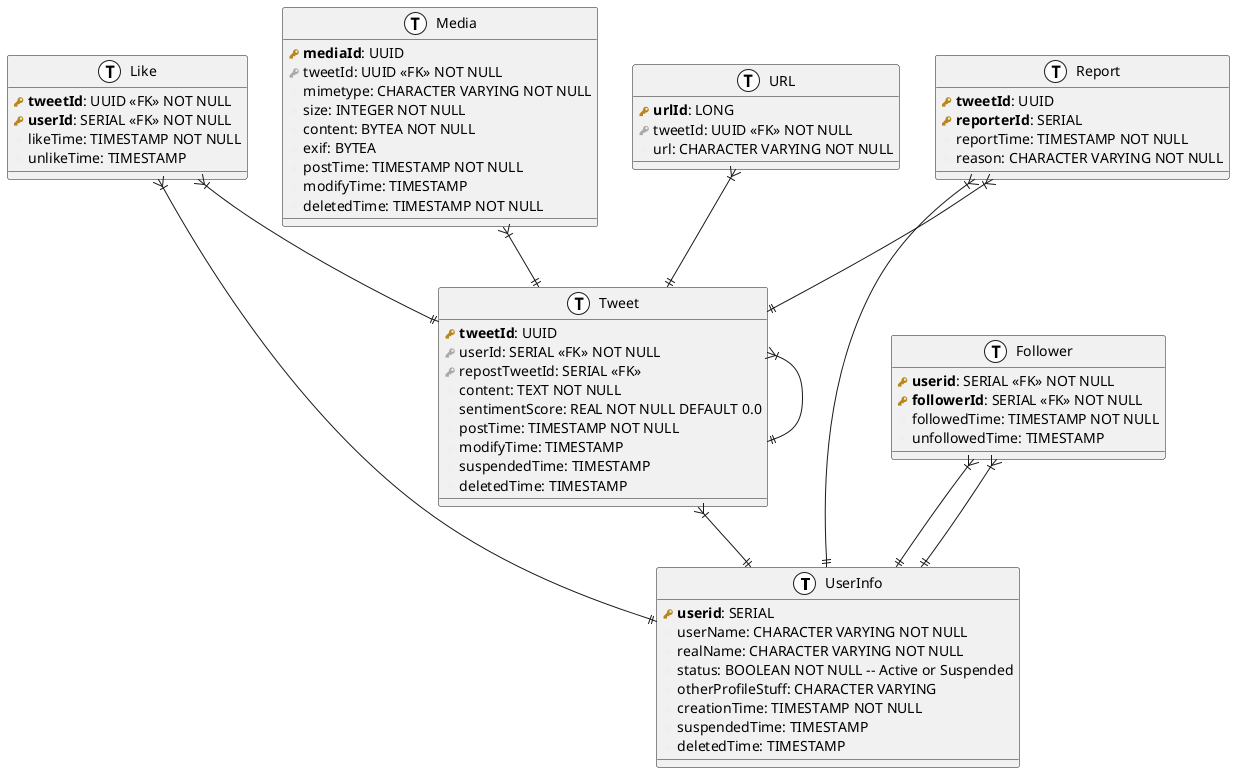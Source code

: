 @startuml twitter
!define primary_key(x) <b><color:#b8861b><&key></color> x</b>
!define foreign_key(x) <color:#aaaaaa><&key></color> x
!define column(x) <color:#efefef><&media-record></color> x
!define table(x) entity x << (T, white) >>

table( UserInfo ) {
  primary_key( userid ): SERIAL 
  column( userName ): CHARACTER VARYING NOT NULL
  column( realName ): CHARACTER VARYING NOT NULL
  column( status ): BOOLEAN NOT NULL -- Active or Suspended
  column( otherProfileStuff ): CHARACTER VARYING
  column( creationTime ): TIMESTAMP NOT NULL
  column( suspendedTime ): TIMESTAMP
  column( deletedTime ): TIMESTAMP 
}

table( Tweet ) {
  primary_key( tweetId ): UUID 
  foreign_key( userId ): SERIAL <<FK>> NOT NULL
  foreign_key( repostTweetId ): SERIAL <<FK>>
  column( content ): TEXT NOT NULL
  column( sentimentScore ): REAL NOT NULL DEFAULT 0.0
  column( postTime ): TIMESTAMP NOT NULL
  column( modifyTime ): TIMESTAMP
  column( suspendedTime ): TIMESTAMP
  column( deletedTime ): TIMESTAMP
}

table( Media ) {
  primary_key( mediaId ): UUID 
  foreign_key( tweetId ): UUID <<FK>> NOT NULL
  column( mimetype ): CHARACTER VARYING NOT NULL
  column( size ): INTEGER NOT NULL
  column( content ): BYTEA NOT NULL
  column( exif ): BYTEA
  column( postTime ): TIMESTAMP NOT NULL
  column( modifyTime ): TIMESTAMP
  column( deletedTime ): TIMESTAMP NOT NULL
}

table( Follower ) {
  primary_key( userid ): SERIAL <<FK>> NOT NULL
  primary_key( followerId ): SERIAL <<FK>> NOT NULL
  column( followedTime ): TIMESTAMP NOT NULL
  column( unfollowedTime ): TIMESTAMP
}

table( Like ) {
  primary_key( tweetId ): UUID <<FK>> NOT NULL
  primary_key( userId ): SERIAL <<FK>> NOT NULL
  column( likeTime ): TIMESTAMP NOT NULL
  column( unlikeTime ): TIMESTAMP
}

table( Report ) {
  primary_key( tweetId ): UUID
  primary_key( reporterId ): SERIAL
  column( reportTime ): TIMESTAMP NOT NULL
  column( reason ): CHARACTER VARYING NOT NULL
}

table( URL ) {
  primary_key( urlId ): LONG
  foreign_key( tweetId ): UUID <<FK>> NOT NULL
  column( url ): CHARACTER VARYING NOT NULL
}

Tweet }|--|| UserInfo
Tweet }|--|| Tweet
Media }|--|| Tweet
Follower }|--|| UserInfo
Follower }|--|| UserInfo
Like }|--|| Tweet
Like }|--|| UserInfo
Report }|--|| Tweet
Report }|--|| UserInfo
URL }|--|| Tweet
@enduml
